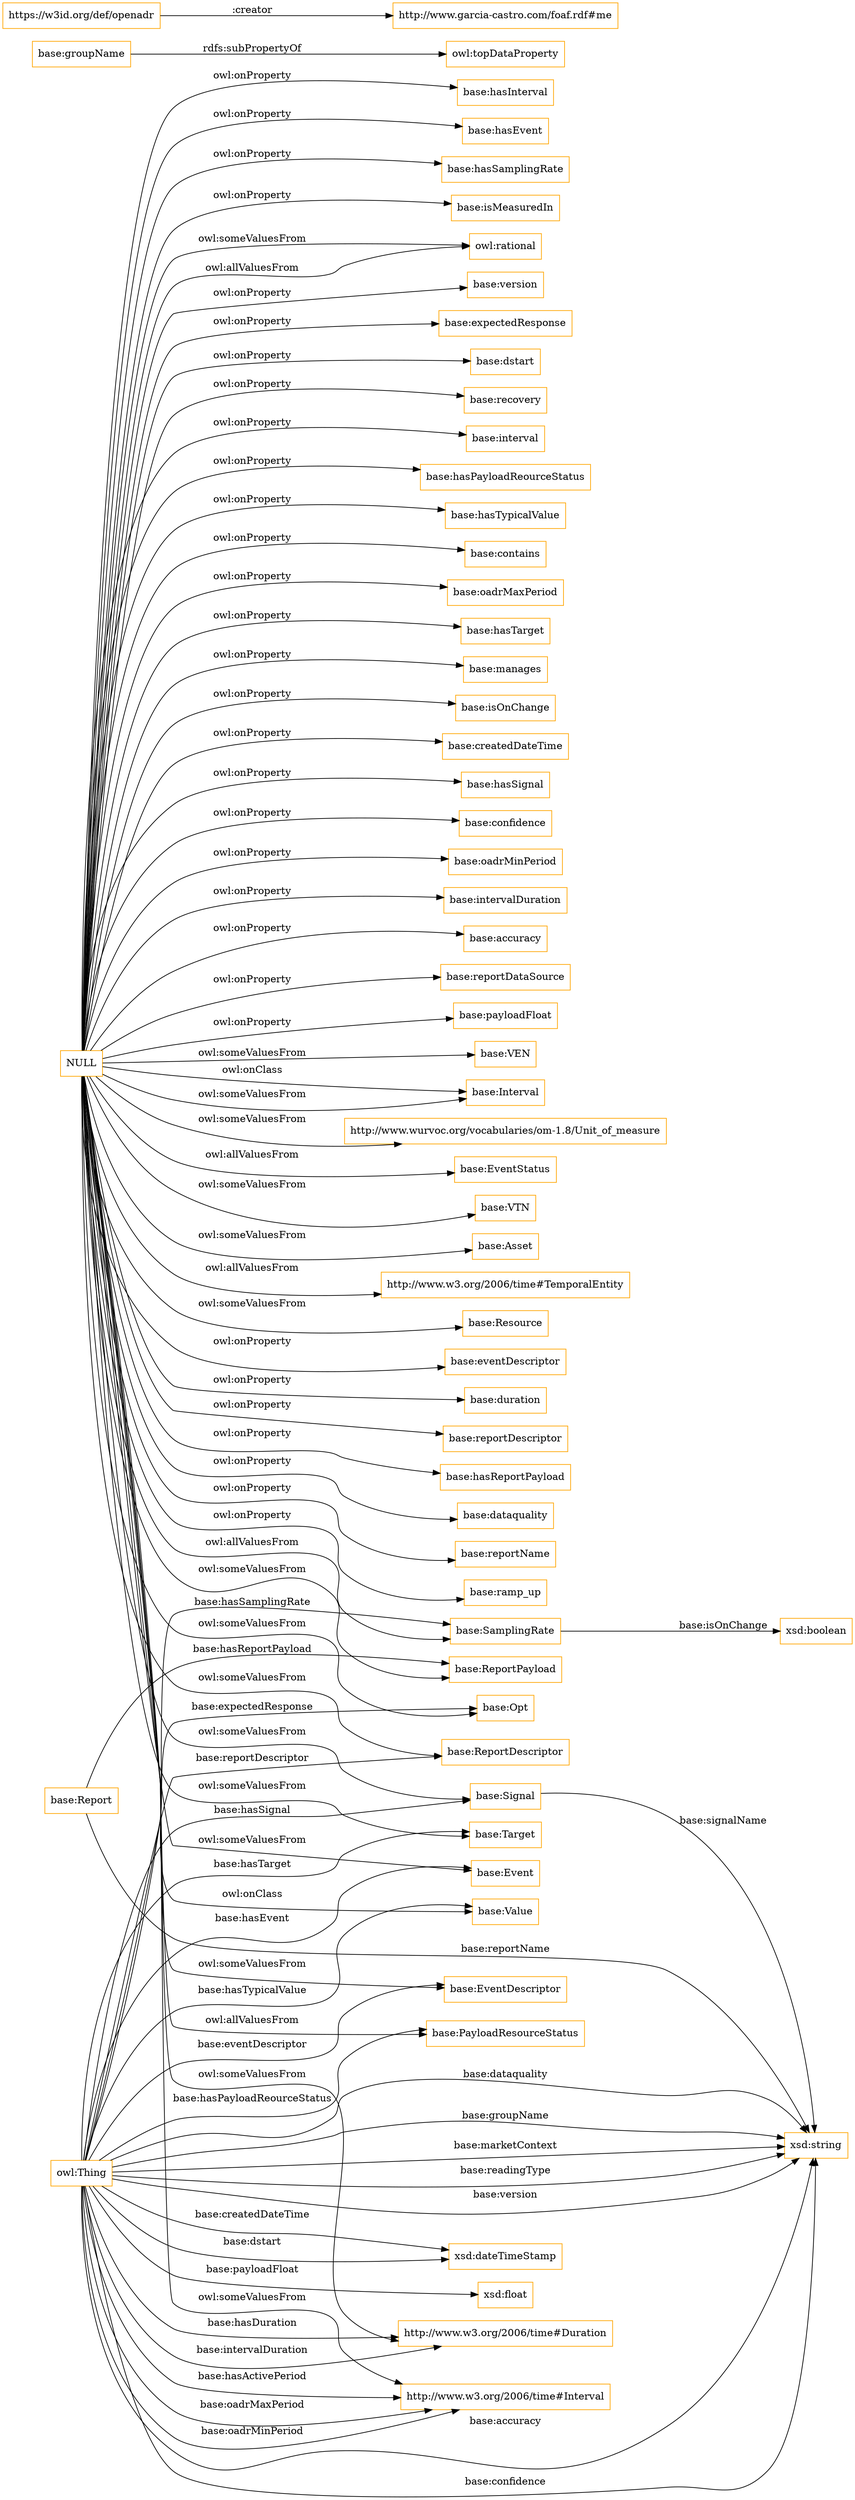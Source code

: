 digraph ar2dtool_diagram { 
rankdir=LR;
size="1501"
node [shape = rectangle, color="orange"]; "http://www.w3.org/2006/time#Duration" "base:VEN" "base:Interval" "base:Signal" "base:Opt" "http://www.wurvoc.org/vocabularies/om-1.8/Unit_of_measure" "base:EventStatus" "base:ReportDescriptor" "base:SamplingRate" "base:VTN" "base:Target" "base:Asset" "base:Event" "base:Value" "http://www.w3.org/2006/time#Interval" "http://www.w3.org/2006/time#TemporalEntity" "base:Resource" "base:EventDescriptor" "base:ReportPayload" "base:PayloadResourceStatus" "base:Report" ; /*classes style*/
	"NULL" -> "base:EventStatus" [ label = "owl:allValuesFrom" ];
	"NULL" -> "base:Signal" [ label = "owl:someValuesFrom" ];
	"NULL" -> "base:eventDescriptor" [ label = "owl:onProperty" ];
	"NULL" -> "base:duration" [ label = "owl:onProperty" ];
	"NULL" -> "base:Resource" [ label = "owl:someValuesFrom" ];
	"NULL" -> "http://www.w3.org/2006/time#TemporalEntity" [ label = "owl:allValuesFrom" ];
	"NULL" -> "base:reportDescriptor" [ label = "owl:onProperty" ];
	"NULL" -> "base:hasReportPayload" [ label = "owl:onProperty" ];
	"NULL" -> "base:dataquality" [ label = "owl:onProperty" ];
	"NULL" -> "base:reportName" [ label = "owl:onProperty" ];
	"NULL" -> "base:ramp_up" [ label = "owl:onProperty" ];
	"NULL" -> "base:hasInterval" [ label = "owl:onProperty" ];
	"NULL" -> "base:hasEvent" [ label = "owl:onProperty" ];
	"NULL" -> "base:hasSamplingRate" [ label = "owl:onProperty" ];
	"NULL" -> "http://www.w3.org/2006/time#Duration" [ label = "owl:someValuesFrom" ];
	"NULL" -> "base:Interval" [ label = "owl:onClass" ];
	"NULL" -> "base:EventDescriptor" [ label = "owl:someValuesFrom" ];
	"NULL" -> "base:isMeasuredIn" [ label = "owl:onProperty" ];
	"NULL" -> "owl:rational" [ label = "owl:someValuesFrom" ];
	"NULL" -> "base:version" [ label = "owl:onProperty" ];
	"NULL" -> "base:expectedResponse" [ label = "owl:onProperty" ];
	"NULL" -> "base:dstart" [ label = "owl:onProperty" ];
	"NULL" -> "base:recovery" [ label = "owl:onProperty" ];
	"NULL" -> "base:interval" [ label = "owl:onProperty" ];
	"NULL" -> "base:ReportDescriptor" [ label = "owl:someValuesFrom" ];
	"NULL" -> "base:Interval" [ label = "owl:someValuesFrom" ];
	"NULL" -> "base:hasPayloadReourceStatus" [ label = "owl:onProperty" ];
	"NULL" -> "base:hasTypicalValue" [ label = "owl:onProperty" ];
	"NULL" -> "base:contains" [ label = "owl:onProperty" ];
	"NULL" -> "base:oadrMaxPeriod" [ label = "owl:onProperty" ];
	"NULL" -> "base:SamplingRate" [ label = "owl:allValuesFrom" ];
	"NULL" -> "base:hasTarget" [ label = "owl:onProperty" ];
	"NULL" -> "base:manages" [ label = "owl:onProperty" ];
	"NULL" -> "base:VEN" [ label = "owl:someValuesFrom" ];
	"NULL" -> "base:isOnChange" [ label = "owl:onProperty" ];
	"NULL" -> "base:PayloadResourceStatus" [ label = "owl:allValuesFrom" ];
	"NULL" -> "base:createdDateTime" [ label = "owl:onProperty" ];
	"NULL" -> "base:hasSignal" [ label = "owl:onProperty" ];
	"NULL" -> "base:Value" [ label = "owl:onClass" ];
	"NULL" -> "base:confidence" [ label = "owl:onProperty" ];
	"NULL" -> "base:Opt" [ label = "owl:someValuesFrom" ];
	"NULL" -> "base:oadrMinPeriod" [ label = "owl:onProperty" ];
	"NULL" -> "http://www.wurvoc.org/vocabularies/om-1.8/Unit_of_measure" [ label = "owl:someValuesFrom" ];
	"NULL" -> "base:VTN" [ label = "owl:someValuesFrom" ];
	"NULL" -> "base:ReportPayload" [ label = "owl:someValuesFrom" ];
	"NULL" -> "base:Asset" [ label = "owl:someValuesFrom" ];
	"NULL" -> "base:intervalDuration" [ label = "owl:onProperty" ];
	"NULL" -> "base:accuracy" [ label = "owl:onProperty" ];
	"NULL" -> "base:Target" [ label = "owl:someValuesFrom" ];
	"NULL" -> "http://www.w3.org/2006/time#Interval" [ label = "owl:someValuesFrom" ];
	"NULL" -> "owl:rational" [ label = "owl:allValuesFrom" ];
	"NULL" -> "base:reportDataSource" [ label = "owl:onProperty" ];
	"NULL" -> "base:Event" [ label = "owl:someValuesFrom" ];
	"NULL" -> "base:payloadFloat" [ label = "owl:onProperty" ];
	"base:groupName" -> "owl:topDataProperty" [ label = "rdfs:subPropertyOf" ];
	"https://w3id.org/def/openadr" -> "http://www.garcia-castro.com/foaf.rdf#me" [ label = ":creator" ];
	"owl:Thing" -> "xsd:string" [ label = "base:confidence" ];
	"owl:Thing" -> "xsd:dateTimeStamp" [ label = "base:dstart" ];
	"owl:Thing" -> "xsd:string" [ label = "base:dataquality" ];
	"owl:Thing" -> "base:Value" [ label = "base:hasTypicalValue" ];
	"base:Signal" -> "xsd:string" [ label = "base:signalName" ];
	"owl:Thing" -> "xsd:float" [ label = "base:payloadFloat" ];
	"owl:Thing" -> "base:Event" [ label = "base:hasEvent" ];
	"owl:Thing" -> "http://www.w3.org/2006/time#Interval" [ label = "base:oadrMinPeriod" ];
	"owl:Thing" -> "http://www.w3.org/2006/time#Interval" [ label = "base:hasActivePeriod" ];
	"owl:Thing" -> "http://www.w3.org/2006/time#Duration" [ label = "base:intervalDuration" ];
	"owl:Thing" -> "xsd:string" [ label = "base:groupName" ];
	"owl:Thing" -> "xsd:string" [ label = "base:marketContext" ];
	"owl:Thing" -> "xsd:string" [ label = "base:readingType" ];
	"owl:Thing" -> "base:Target" [ label = "base:hasTarget" ];
	"owl:Thing" -> "http://www.w3.org/2006/time#Interval" [ label = "base:oadrMaxPeriod" ];
	"owl:Thing" -> "base:Signal" [ label = "base:hasSignal" ];
	"owl:Thing" -> "xsd:dateTimeStamp" [ label = "base:createdDateTime" ];
	"owl:Thing" -> "base:Opt" [ label = "base:expectedResponse" ];
	"owl:Thing" -> "base:EventDescriptor" [ label = "base:eventDescriptor" ];
	"base:Report" -> "xsd:string" [ label = "base:reportName" ];
	"owl:Thing" -> "base:PayloadResourceStatus" [ label = "base:hasPayloadReourceStatus" ];
	"owl:Thing" -> "xsd:string" [ label = "base:version" ];
	"base:SamplingRate" -> "xsd:boolean" [ label = "base:isOnChange" ];
	"owl:Thing" -> "http://www.w3.org/2006/time#Duration" [ label = "base:hasDuration" ];
	"owl:Thing" -> "base:ReportDescriptor" [ label = "base:reportDescriptor" ];
	"owl:Thing" -> "base:SamplingRate" [ label = "base:hasSamplingRate" ];
	"base:Report" -> "base:ReportPayload" [ label = "base:hasReportPayload" ];
	"owl:Thing" -> "xsd:string" [ label = "base:accuracy" ];

}
